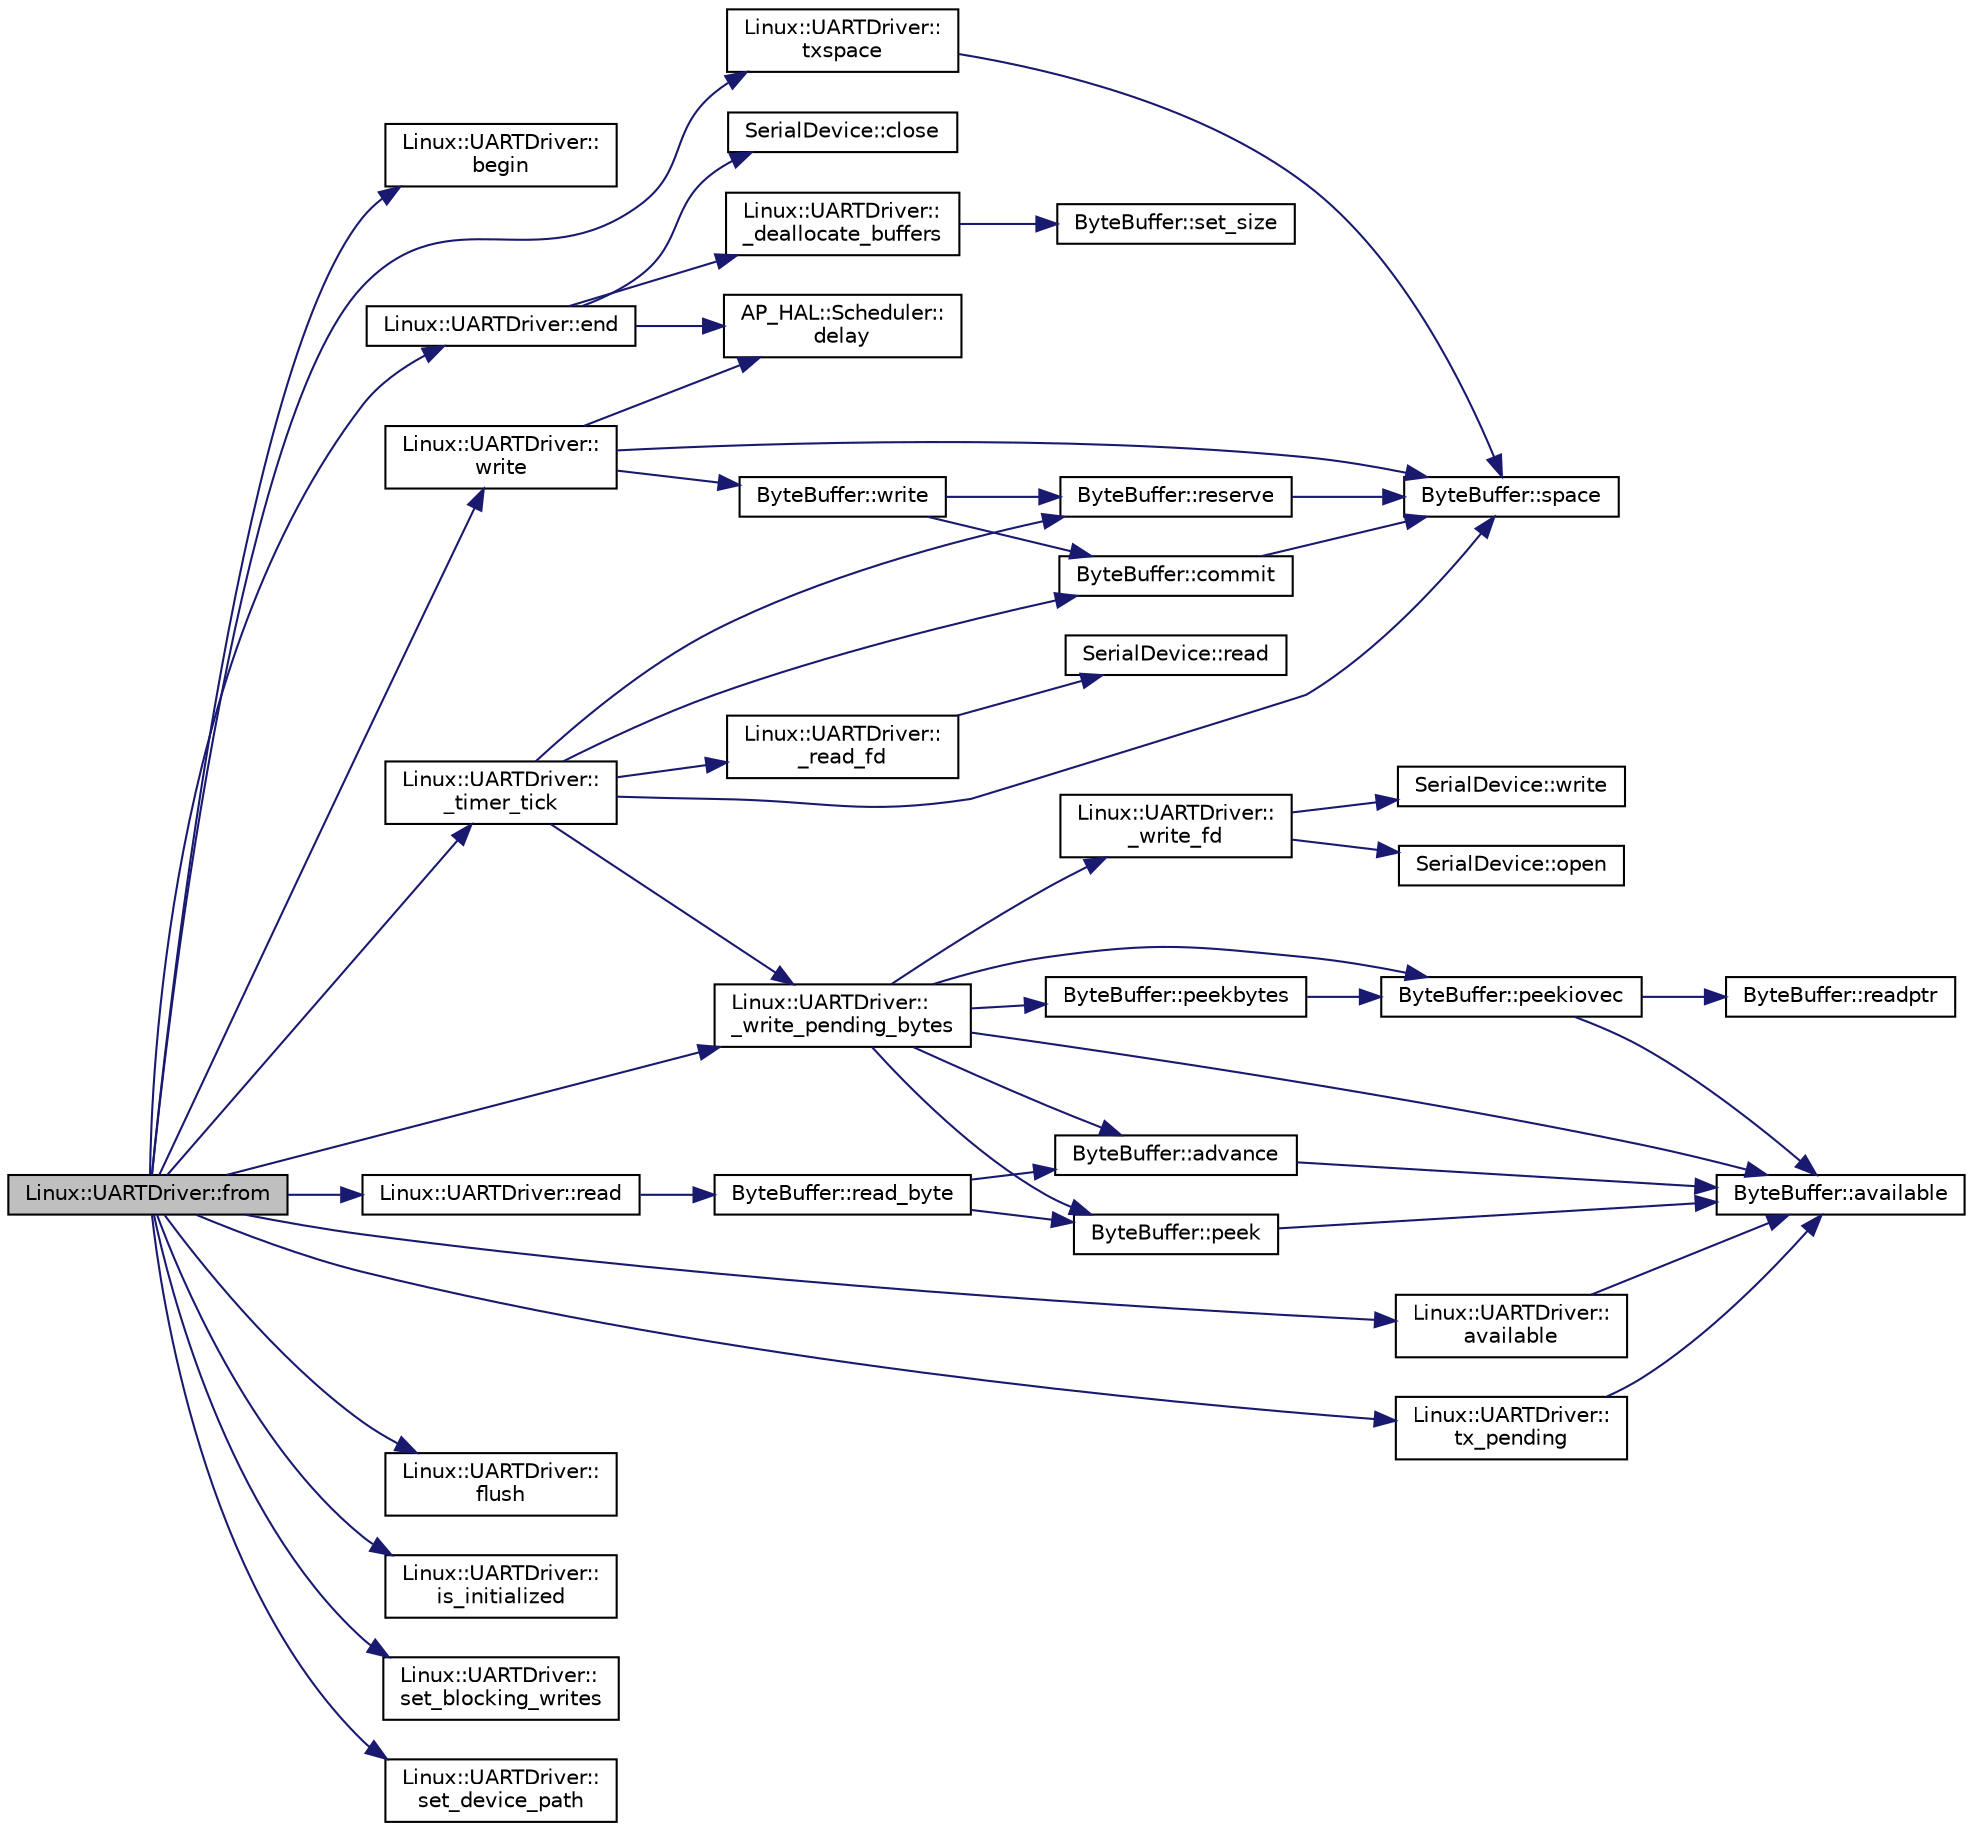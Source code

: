 digraph "Linux::UARTDriver::from"
{
 // INTERACTIVE_SVG=YES
  edge [fontname="Helvetica",fontsize="10",labelfontname="Helvetica",labelfontsize="10"];
  node [fontname="Helvetica",fontsize="10",shape=record];
  rankdir="LR";
  Node1 [label="Linux::UARTDriver::from",height=0.2,width=0.4,color="black", fillcolor="grey75", style="filled", fontcolor="black"];
  Node1 -> Node2 [color="midnightblue",fontsize="10",style="solid",fontname="Helvetica"];
  Node2 [label="Linux::UARTDriver::\lbegin",height=0.2,width=0.4,color="black", fillcolor="white", style="filled",URL="$classLinux_1_1UARTDriver.html#aaa27a8026de1d38da1a5ae5c1f1b42d5"];
  Node1 -> Node3 [color="midnightblue",fontsize="10",style="solid",fontname="Helvetica"];
  Node3 [label="Linux::UARTDriver::end",height=0.2,width=0.4,color="black", fillcolor="white", style="filled",URL="$classLinux_1_1UARTDriver.html#ae231160b2d30abfbd04804430c7fb23b"];
  Node3 -> Node4 [color="midnightblue",fontsize="10",style="solid",fontname="Helvetica"];
  Node4 [label="AP_HAL::Scheduler::\ldelay",height=0.2,width=0.4,color="black", fillcolor="white", style="filled",URL="$classAP__HAL_1_1Scheduler.html#ab3175e2e6223ccfe82f957e41cc12b26"];
  Node3 -> Node5 [color="midnightblue",fontsize="10",style="solid",fontname="Helvetica"];
  Node5 [label="SerialDevice::close",height=0.2,width=0.4,color="black", fillcolor="white", style="filled",URL="$classSerialDevice.html#a93d69b452e5db251aa5baf050ffbe4fa"];
  Node3 -> Node6 [color="midnightblue",fontsize="10",style="solid",fontname="Helvetica"];
  Node6 [label="Linux::UARTDriver::\l_deallocate_buffers",height=0.2,width=0.4,color="black", fillcolor="white", style="filled",URL="$classLinux_1_1UARTDriver.html#a03789406dd3795284c7a645121314e99"];
  Node6 -> Node7 [color="midnightblue",fontsize="10",style="solid",fontname="Helvetica"];
  Node7 [label="ByteBuffer::set_size",height=0.2,width=0.4,color="black", fillcolor="white", style="filled",URL="$classByteBuffer.html#a4279e626cb21779cc92f7cf63b9cb3f7"];
  Node1 -> Node8 [color="midnightblue",fontsize="10",style="solid",fontname="Helvetica"];
  Node8 [label="Linux::UARTDriver::\lflush",height=0.2,width=0.4,color="black", fillcolor="white", style="filled",URL="$classLinux_1_1UARTDriver.html#a7e1b362fab75564e5c840af6be95a2a6"];
  Node1 -> Node9 [color="midnightblue",fontsize="10",style="solid",fontname="Helvetica"];
  Node9 [label="Linux::UARTDriver::\lis_initialized",height=0.2,width=0.4,color="black", fillcolor="white", style="filled",URL="$classLinux_1_1UARTDriver.html#a521603c616e1fe6ee0e1315c78fee504"];
  Node1 -> Node10 [color="midnightblue",fontsize="10",style="solid",fontname="Helvetica"];
  Node10 [label="Linux::UARTDriver::\lset_blocking_writes",height=0.2,width=0.4,color="black", fillcolor="white", style="filled",URL="$classLinux_1_1UARTDriver.html#ade90ec35e50d1702fa5e0be3fbd225c0"];
  Node1 -> Node11 [color="midnightblue",fontsize="10",style="solid",fontname="Helvetica"];
  Node11 [label="Linux::UARTDriver::\ltx_pending",height=0.2,width=0.4,color="black", fillcolor="white", style="filled",URL="$classLinux_1_1UARTDriver.html#a98741b9728bcb9c4c6018383d287b2c4"];
  Node11 -> Node12 [color="midnightblue",fontsize="10",style="solid",fontname="Helvetica"];
  Node12 [label="ByteBuffer::available",height=0.2,width=0.4,color="black", fillcolor="white", style="filled",URL="$classByteBuffer.html#aacbc04305e267a33a431f8736f8d0d5d"];
  Node1 -> Node13 [color="midnightblue",fontsize="10",style="solid",fontname="Helvetica"];
  Node13 [label="Linux::UARTDriver::\lavailable",height=0.2,width=0.4,color="black", fillcolor="white", style="filled",URL="$classLinux_1_1UARTDriver.html#a160c3d91ce72b5d353106235af5395d0"];
  Node13 -> Node12 [color="midnightblue",fontsize="10",style="solid",fontname="Helvetica"];
  Node1 -> Node14 [color="midnightblue",fontsize="10",style="solid",fontname="Helvetica"];
  Node14 [label="Linux::UARTDriver::\ltxspace",height=0.2,width=0.4,color="black", fillcolor="white", style="filled",URL="$classLinux_1_1UARTDriver.html#a79b346ccb9ef5581a13d113364883250"];
  Node14 -> Node15 [color="midnightblue",fontsize="10",style="solid",fontname="Helvetica"];
  Node15 [label="ByteBuffer::space",height=0.2,width=0.4,color="black", fillcolor="white", style="filled",URL="$classByteBuffer.html#a3b74f00bbdcb833f98ed59facfa41478"];
  Node1 -> Node16 [color="midnightblue",fontsize="10",style="solid",fontname="Helvetica"];
  Node16 [label="Linux::UARTDriver::read",height=0.2,width=0.4,color="black", fillcolor="white", style="filled",URL="$classLinux_1_1UARTDriver.html#a5f1033efb64a9e2f3c1a3010bb67f4c8"];
  Node16 -> Node17 [color="midnightblue",fontsize="10",style="solid",fontname="Helvetica"];
  Node17 [label="ByteBuffer::read_byte",height=0.2,width=0.4,color="black", fillcolor="white", style="filled",URL="$classByteBuffer.html#a4321015e241fb3326d190b7ee6e4faea"];
  Node17 -> Node18 [color="midnightblue",fontsize="10",style="solid",fontname="Helvetica"];
  Node18 [label="ByteBuffer::peek",height=0.2,width=0.4,color="black", fillcolor="white", style="filled",URL="$classByteBuffer.html#afe100bddde679bb1130338073ec5a9a9"];
  Node18 -> Node12 [color="midnightblue",fontsize="10",style="solid",fontname="Helvetica"];
  Node17 -> Node19 [color="midnightblue",fontsize="10",style="solid",fontname="Helvetica"];
  Node19 [label="ByteBuffer::advance",height=0.2,width=0.4,color="black", fillcolor="white", style="filled",URL="$classByteBuffer.html#a876a74665a4f4358cf2a57941543d0d6"];
  Node19 -> Node12 [color="midnightblue",fontsize="10",style="solid",fontname="Helvetica"];
  Node1 -> Node20 [color="midnightblue",fontsize="10",style="solid",fontname="Helvetica"];
  Node20 [label="Linux::UARTDriver::\lwrite",height=0.2,width=0.4,color="black", fillcolor="white", style="filled",URL="$classLinux_1_1UARTDriver.html#add3c72133b45ed4006a9bdaaf5fde677"];
  Node20 -> Node15 [color="midnightblue",fontsize="10",style="solid",fontname="Helvetica"];
  Node20 -> Node4 [color="midnightblue",fontsize="10",style="solid",fontname="Helvetica"];
  Node20 -> Node21 [color="midnightblue",fontsize="10",style="solid",fontname="Helvetica"];
  Node21 [label="ByteBuffer::write",height=0.2,width=0.4,color="black", fillcolor="white", style="filled",URL="$classByteBuffer.html#ac57883bb2bce8263d26221a250f452dc"];
  Node21 -> Node22 [color="midnightblue",fontsize="10",style="solid",fontname="Helvetica"];
  Node22 [label="ByteBuffer::reserve",height=0.2,width=0.4,color="black", fillcolor="white", style="filled",URL="$classByteBuffer.html#ad5f9e7af638987efeadb7b4bb9c0ae28"];
  Node22 -> Node15 [color="midnightblue",fontsize="10",style="solid",fontname="Helvetica"];
  Node21 -> Node23 [color="midnightblue",fontsize="10",style="solid",fontname="Helvetica"];
  Node23 [label="ByteBuffer::commit",height=0.2,width=0.4,color="black", fillcolor="white", style="filled",URL="$classByteBuffer.html#a866914509694b8f71af1280ad2eba222"];
  Node23 -> Node15 [color="midnightblue",fontsize="10",style="solid",fontname="Helvetica"];
  Node1 -> Node24 [color="midnightblue",fontsize="10",style="solid",fontname="Helvetica"];
  Node24 [label="Linux::UARTDriver::\lset_device_path",height=0.2,width=0.4,color="black", fillcolor="white", style="filled",URL="$classLinux_1_1UARTDriver.html#a194a4120b097bcaf81bb0c348cdf9047"];
  Node1 -> Node25 [color="midnightblue",fontsize="10",style="solid",fontname="Helvetica"];
  Node25 [label="Linux::UARTDriver::\l_write_pending_bytes",height=0.2,width=0.4,color="black", fillcolor="white", style="filled",URL="$classLinux_1_1UARTDriver.html#a9d1e3a24e3ad028cad337132cf3a3f7f"];
  Node25 -> Node12 [color="midnightblue",fontsize="10",style="solid",fontname="Helvetica"];
  Node25 -> Node18 [color="midnightblue",fontsize="10",style="solid",fontname="Helvetica"];
  Node25 -> Node26 [color="midnightblue",fontsize="10",style="solid",fontname="Helvetica"];
  Node26 [label="ByteBuffer::peekbytes",height=0.2,width=0.4,color="black", fillcolor="white", style="filled",URL="$classByteBuffer.html#af34d398a28a23bf19cad598487eeb54d"];
  Node26 -> Node27 [color="midnightblue",fontsize="10",style="solid",fontname="Helvetica"];
  Node27 [label="ByteBuffer::peekiovec",height=0.2,width=0.4,color="black", fillcolor="white", style="filled",URL="$classByteBuffer.html#a413289b6d4cc7f9550b9c75dc7e886d5"];
  Node27 -> Node12 [color="midnightblue",fontsize="10",style="solid",fontname="Helvetica"];
  Node27 -> Node28 [color="midnightblue",fontsize="10",style="solid",fontname="Helvetica"];
  Node28 [label="ByteBuffer::readptr",height=0.2,width=0.4,color="black", fillcolor="white", style="filled",URL="$classByteBuffer.html#ac8877785d9931ae293a216b46951b4a1"];
  Node25 -> Node29 [color="midnightblue",fontsize="10",style="solid",fontname="Helvetica"];
  Node29 [label="Linux::UARTDriver::\l_write_fd",height=0.2,width=0.4,color="black", fillcolor="white", style="filled",URL="$classLinux_1_1UARTDriver.html#a6c5b8c25e9154e44794622411eda0bd4"];
  Node29 -> Node30 [color="midnightblue",fontsize="10",style="solid",fontname="Helvetica"];
  Node30 [label="SerialDevice::open",height=0.2,width=0.4,color="black", fillcolor="white", style="filled",URL="$classSerialDevice.html#aaad60303d5def2e5abf4b9988e74ff2d"];
  Node29 -> Node31 [color="midnightblue",fontsize="10",style="solid",fontname="Helvetica"];
  Node31 [label="SerialDevice::write",height=0.2,width=0.4,color="black", fillcolor="white", style="filled",URL="$classSerialDevice.html#a93c12dd5e93213bb98b83924a07ed040"];
  Node25 -> Node19 [color="midnightblue",fontsize="10",style="solid",fontname="Helvetica"];
  Node25 -> Node27 [color="midnightblue",fontsize="10",style="solid",fontname="Helvetica"];
  Node1 -> Node32 [color="midnightblue",fontsize="10",style="solid",fontname="Helvetica"];
  Node32 [label="Linux::UARTDriver::\l_timer_tick",height=0.2,width=0.4,color="black", fillcolor="white", style="filled",URL="$classLinux_1_1UARTDriver.html#a0518ce1498288dc92caf6bec9ed99b1b"];
  Node32 -> Node25 [color="midnightblue",fontsize="10",style="solid",fontname="Helvetica"];
  Node32 -> Node22 [color="midnightblue",fontsize="10",style="solid",fontname="Helvetica"];
  Node32 -> Node15 [color="midnightblue",fontsize="10",style="solid",fontname="Helvetica"];
  Node32 -> Node33 [color="midnightblue",fontsize="10",style="solid",fontname="Helvetica"];
  Node33 [label="Linux::UARTDriver::\l_read_fd",height=0.2,width=0.4,color="black", fillcolor="white", style="filled",URL="$classLinux_1_1UARTDriver.html#a06fc9c8a1e15a9a2e8c24e591678f375"];
  Node33 -> Node34 [color="midnightblue",fontsize="10",style="solid",fontname="Helvetica"];
  Node34 [label="SerialDevice::read",height=0.2,width=0.4,color="black", fillcolor="white", style="filled",URL="$classSerialDevice.html#ab9d80891c101e2dd0ab0ce378a4e4982"];
  Node32 -> Node23 [color="midnightblue",fontsize="10",style="solid",fontname="Helvetica"];
}
